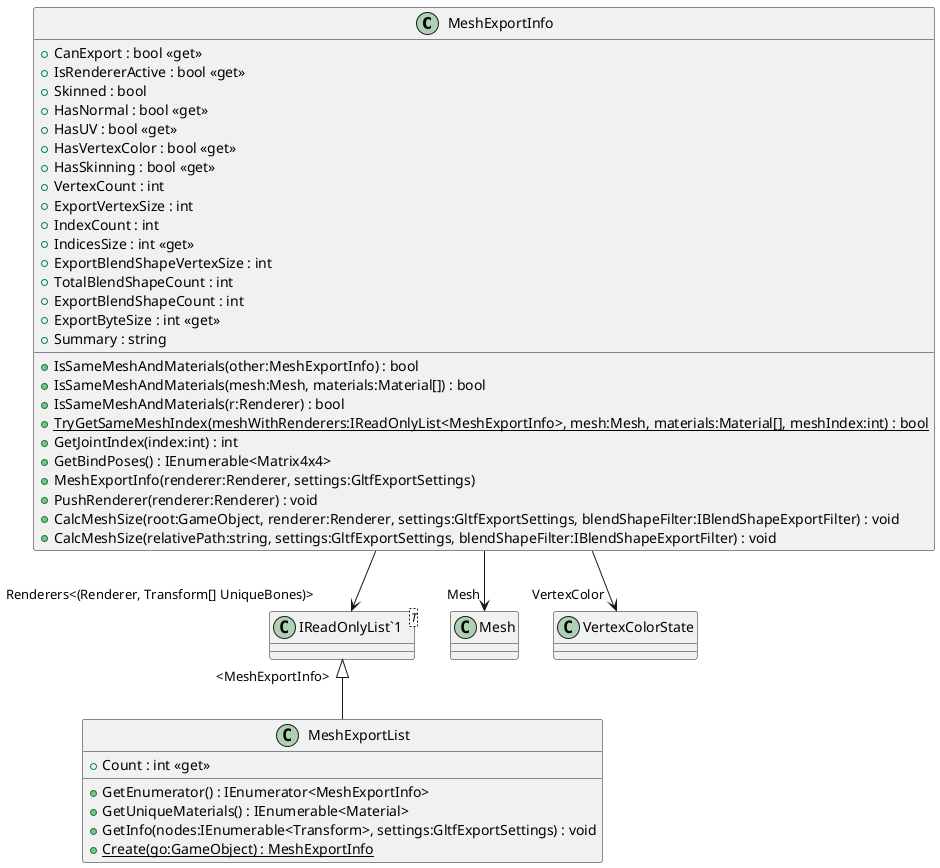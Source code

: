 @startuml
class MeshExportInfo {
    + IsSameMeshAndMaterials(other:MeshExportInfo) : bool
    + IsSameMeshAndMaterials(mesh:Mesh, materials:Material[]) : bool
    + IsSameMeshAndMaterials(r:Renderer) : bool
    + {static} TryGetSameMeshIndex(meshWithRenderers:IReadOnlyList<MeshExportInfo>, mesh:Mesh, materials:Material[], meshIndex:int) : bool
    + CanExport : bool <<get>>
    + IsRendererActive : bool <<get>>
    + Skinned : bool
    + GetJointIndex(index:int) : int
    + GetBindPoses() : IEnumerable<Matrix4x4>
    + HasNormal : bool <<get>>
    + HasUV : bool <<get>>
    + HasVertexColor : bool <<get>>
    + HasSkinning : bool <<get>>
    + VertexCount : int
    + ExportVertexSize : int
    + IndexCount : int
    + IndicesSize : int <<get>>
    + ExportBlendShapeVertexSize : int
    + TotalBlendShapeCount : int
    + ExportBlendShapeCount : int
    + ExportByteSize : int <<get>>
    + Summary : string
    + MeshExportInfo(renderer:Renderer, settings:GltfExportSettings)
    + PushRenderer(renderer:Renderer) : void
    + CalcMeshSize(root:GameObject, renderer:Renderer, settings:GltfExportSettings, blendShapeFilter:IBlendShapeExportFilter) : void
    + CalcMeshSize(relativePath:string, settings:GltfExportSettings, blendShapeFilter:IBlendShapeExportFilter) : void
}
class MeshExportList {
    + Count : int <<get>>
    + GetEnumerator() : IEnumerator<MeshExportInfo>
    + GetUniqueMaterials() : IEnumerable<Material>
    + GetInfo(nodes:IEnumerable<Transform>, settings:GltfExportSettings) : void
    + {static} Create(go:GameObject) : MeshExportInfo
}
class "IReadOnlyList`1"<T> {
}
MeshExportInfo --> "Mesh" Mesh
MeshExportInfo --> "Renderers<(Renderer, Transform[] UniqueBones)>" "IReadOnlyList`1"
MeshExportInfo --> "VertexColor" VertexColorState
"IReadOnlyList`1" "<MeshExportInfo>" <|-- MeshExportList
@enduml
